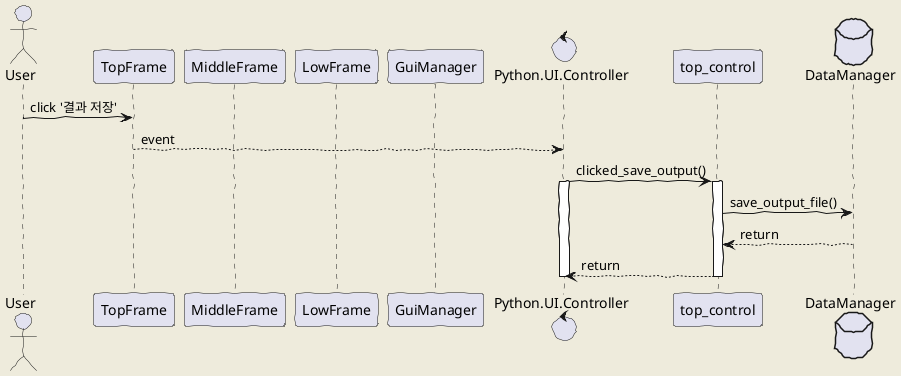 @startuml Save Image
    skinparam backgroundColor #EEEBDC
    skinparam handwritten true
    actor User
    participant TopFrame
    participant MiddleFrame
    participant LowFrame
    participant GuiManager
    control Python.UI.Controller as Python.UI
    participant top_control
    database DataManager
    User -> TopFrame : click '결과 저장'
    TopFrame --> Python.UI : event
    Python.UI -> top_control : clicked_save_output()
    activate Python.UI
    activate top_control
    top_control -> DataManager : save_output_file()
    DataManager --> top_control : return
    top_control --> Python.UI : return
    deactivate top_control
    deactivate Python.UI
@enduml